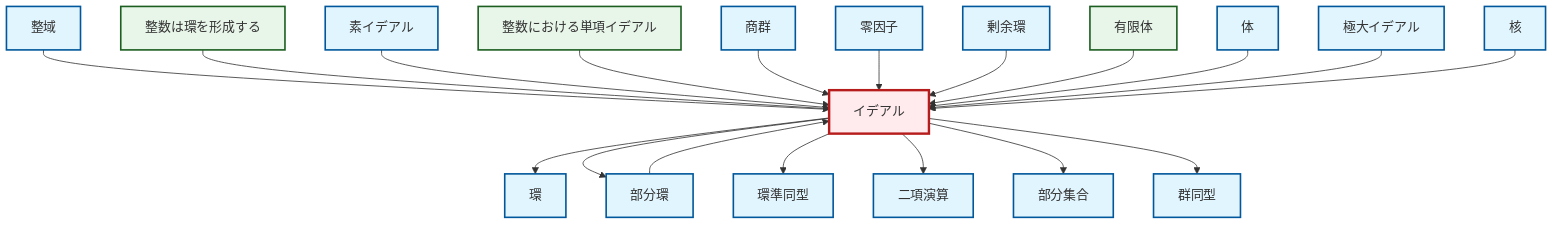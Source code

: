 graph TD
    classDef definition fill:#e1f5fe,stroke:#01579b,stroke-width:2px
    classDef theorem fill:#f3e5f5,stroke:#4a148c,stroke-width:2px
    classDef axiom fill:#fff3e0,stroke:#e65100,stroke-width:2px
    classDef example fill:#e8f5e9,stroke:#1b5e20,stroke-width:2px
    classDef current fill:#ffebee,stroke:#b71c1c,stroke-width:3px
    def-integral-domain["整域"]:::definition
    def-maximal-ideal["極大イデアル"]:::definition
    def-kernel["核"]:::definition
    def-subset["部分集合"]:::definition
    def-isomorphism["群同型"]:::definition
    def-ring["環"]:::definition
    def-zero-divisor["零因子"]:::definition
    def-quotient-ring["剰余環"]:::definition
    ex-finite-field["有限体"]:::example
    def-subring["部分環"]:::definition
    def-ideal["イデアル"]:::definition
    ex-principal-ideal["整数における単項イデアル"]:::example
    ex-integers-ring["整数は環を形成する"]:::example
    def-prime-ideal["素イデアル"]:::definition
    def-ring-homomorphism["環準同型"]:::definition
    def-field["体"]:::definition
    def-quotient-group["商群"]:::definition
    def-binary-operation["二項演算"]:::definition
    def-ideal --> def-ring
    def-ideal --> def-subring
    def-ideal --> def-ring-homomorphism
    def-integral-domain --> def-ideal
    def-ideal --> def-binary-operation
    def-ideal --> def-subset
    ex-integers-ring --> def-ideal
    def-prime-ideal --> def-ideal
    ex-principal-ideal --> def-ideal
    def-quotient-group --> def-ideal
    def-zero-divisor --> def-ideal
    def-quotient-ring --> def-ideal
    ex-finite-field --> def-ideal
    def-subring --> def-ideal
    def-ideal --> def-isomorphism
    def-field --> def-ideal
    def-maximal-ideal --> def-ideal
    def-kernel --> def-ideal
    class def-ideal current